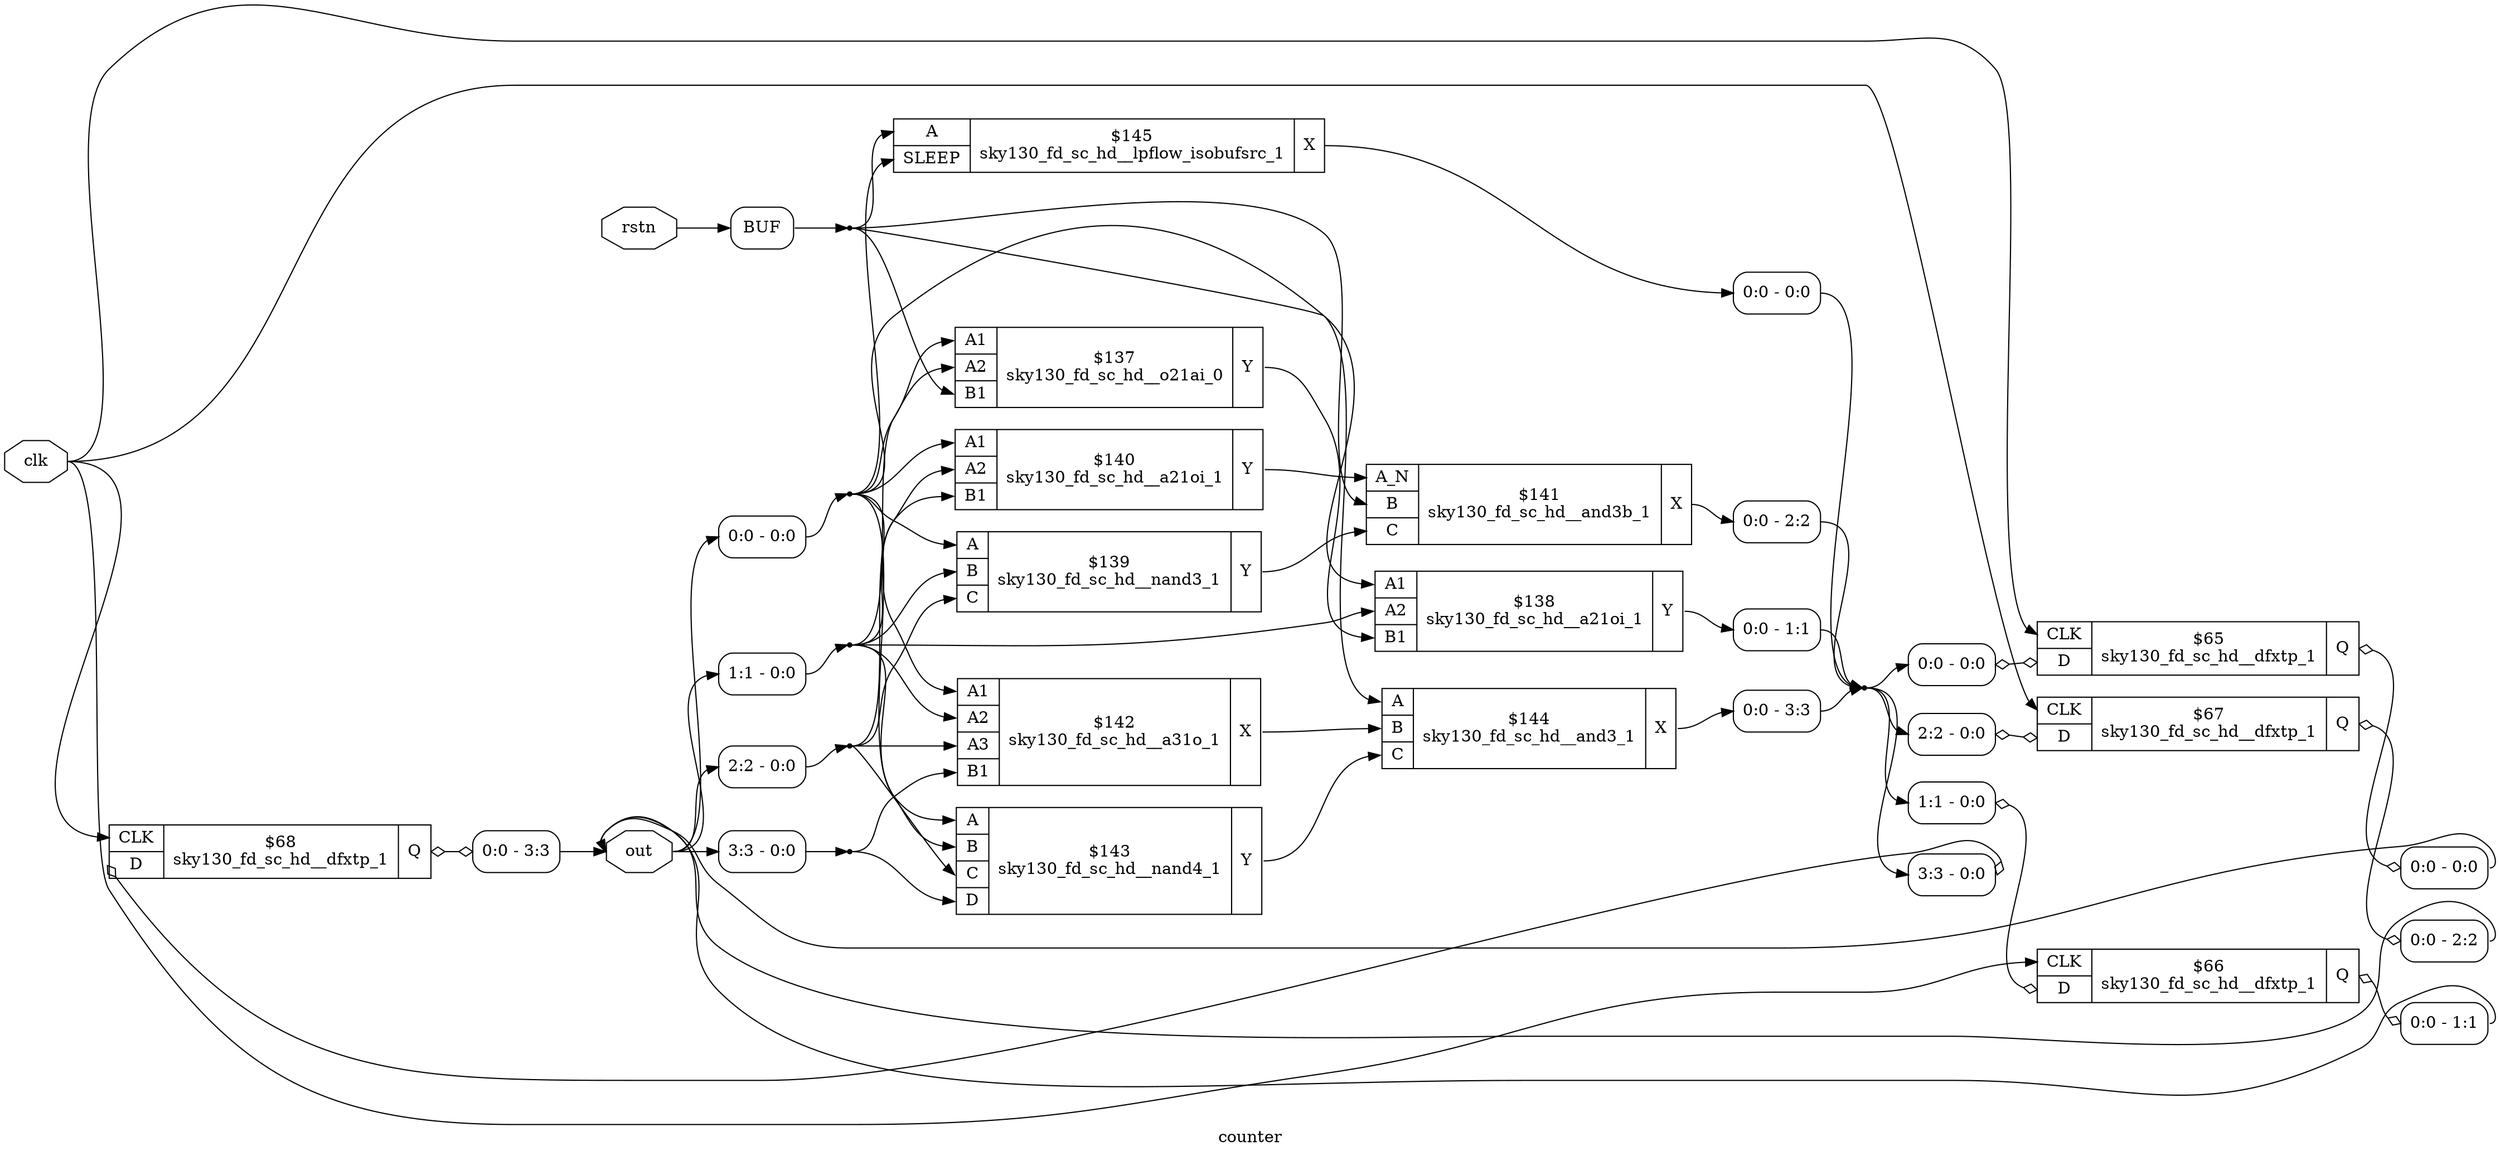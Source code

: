 digraph "counter" {
label="counter";
rankdir="LR";
remincross=true;
n24 [ shape=octagon, label="clk", color="black", fontcolor="black" ];
n25 [ shape=octagon, label="out", color="black", fontcolor="black" ];
n26 [ shape=octagon, label="rstn", color="black", fontcolor="black" ];
c31 [ shape=record, label="{{<p27> A1|<p28> A2|<p29> B1}|$137\nsky130_fd_sc_hd__o21ai_0|{<p30> Y}}" ];
c32 [ shape=record, label="{{<p27> A1|<p28> A2|<p29> B1}|$138\nsky130_fd_sc_hd__a21oi_1|{<p30> Y}}" ];
c36 [ shape=record, label="{{<p33> A|<p34> B|<p35> C}|$139\nsky130_fd_sc_hd__nand3_1|{<p30> Y}}" ];
c37 [ shape=record, label="{{<p27> A1|<p28> A2|<p29> B1}|$140\nsky130_fd_sc_hd__a21oi_1|{<p30> Y}}" ];
c40 [ shape=record, label="{{<p38> A_N|<p34> B|<p35> C}|$141\nsky130_fd_sc_hd__and3b_1|{<p39> X}}" ];
c42 [ shape=record, label="{{<p27> A1|<p28> A2|<p41> A3|<p29> B1}|$142\nsky130_fd_sc_hd__a31o_1|{<p39> X}}" ];
c44 [ shape=record, label="{{<p33> A|<p34> B|<p35> C|<p43> D}|$143\nsky130_fd_sc_hd__nand4_1|{<p30> Y}}" ];
c45 [ shape=record, label="{{<p33> A|<p34> B|<p35> C}|$144\nsky130_fd_sc_hd__and3_1|{<p39> X}}" ];
c47 [ shape=record, label="{{<p33> A|<p46> SLEEP}|$145\nsky130_fd_sc_hd__lpflow_isobufsrc_1|{<p39> X}}" ];
c50 [ shape=record, label="{{<p48> CLK|<p43> D}|$68\nsky130_fd_sc_hd__dfxtp_1|{<p49> Q}}" ];
x0 [ shape=record, style=rounded, label="<s0> 0:0 - 3:3 " ];
c50:p49:e -> x0:w [arrowhead=odiamond, arrowtail=odiamond, dir=both, color="black", label=""];
x1 [ shape=record, style=rounded, label="<s0> 3:3 - 0:0 " ];
x1:e -> c50:p43:w [arrowhead=odiamond, arrowtail=odiamond, dir=both, color="black", label=""];
c51 [ shape=record, label="{{<p48> CLK|<p43> D}|$65\nsky130_fd_sc_hd__dfxtp_1|{<p49> Q}}" ];
x2 [ shape=record, style=rounded, label="<s0> 0:0 - 0:0 " ];
c51:p49:e -> x2:w [arrowhead=odiamond, arrowtail=odiamond, dir=both, color="black", label=""];
x3 [ shape=record, style=rounded, label="<s0> 0:0 - 0:0 " ];
x3:e -> c51:p43:w [arrowhead=odiamond, arrowtail=odiamond, dir=both, color="black", label=""];
c52 [ shape=record, label="{{<p48> CLK|<p43> D}|$66\nsky130_fd_sc_hd__dfxtp_1|{<p49> Q}}" ];
x4 [ shape=record, style=rounded, label="<s0> 0:0 - 1:1 " ];
c52:p49:e -> x4:w [arrowhead=odiamond, arrowtail=odiamond, dir=both, color="black", label=""];
x5 [ shape=record, style=rounded, label="<s0> 1:1 - 0:0 " ];
x5:e -> c52:p43:w [arrowhead=odiamond, arrowtail=odiamond, dir=both, color="black", label=""];
c53 [ shape=record, label="{{<p48> CLK|<p43> D}|$67\nsky130_fd_sc_hd__dfxtp_1|{<p49> Q}}" ];
x6 [ shape=record, style=rounded, label="<s0> 0:0 - 2:2 " ];
c53:p49:e -> x6:w [arrowhead=odiamond, arrowtail=odiamond, dir=both, color="black", label=""];
x7 [ shape=record, style=rounded, label="<s0> 2:2 - 0:0 " ];
x7:e -> c53:p43:w [arrowhead=odiamond, arrowtail=odiamond, dir=both, color="black", label=""];
x8 [shape=box, style=rounded, label="BUF"];
x9 [ shape=record, style=rounded, label="<s0> 0:0 - 0:0 " ];
x10 [ shape=record, style=rounded, label="<s0> 1:1 - 0:0 " ];
x11 [ shape=record, style=rounded, label="<s0> 0:0 - 1:1 " ];
x12 [ shape=record, style=rounded, label="<s0> 2:2 - 0:0 " ];
x13 [ shape=record, style=rounded, label="<s0> 0:0 - 2:2 " ];
x14 [ shape=record, style=rounded, label="<s0> 3:3 - 0:0 " ];
x15 [ shape=record, style=rounded, label="<s0> 0:0 - 3:3 " ];
x16 [ shape=record, style=rounded, label="<s0> 0:0 - 0:0 " ];
c47:p39:e -> x16:w [color="black", label=""];
c31:p30:e -> c32:p29:w [color="black", label=""];
c36:p30:e -> c40:p35:w [color="black", label=""];
c37:p30:e -> c40:p38:w [color="black", label=""];
c42:p39:e -> c45:p34:w [color="black", label=""];
c44:p30:e -> c45:p35:w [color="black", label=""];
n16 [ shape=point ];
x11:s0:e -> n16:w [color="black", label=""];
x13:s0:e -> n16:w [color="black", label=""];
x15:s0:e -> n16:w [color="black", label=""];
x16:s0:e -> n16:w [color="black", label=""];
n16:e -> x1:s0:w [color="black", label=""];
n16:e -> x3:s0:w [color="black", label=""];
n16:e -> x5:s0:w [color="black", label=""];
n16:e -> x7:s0:w [color="black", label=""];
n2 [ shape=point ];
x8:e:e -> n2:w [color="black", label=""];
n2:e -> c31:p29:w [color="black", label=""];
n2:e -> c40:p34:w [color="black", label=""];
n2:e -> c45:p33:w [color="black", label=""];
n2:e -> c47:p33:w [color="black", label=""];
n24:e -> c50:p48:w [color="black", label=""];
n24:e -> c51:p48:w [color="black", label=""];
n24:e -> c52:p48:w [color="black", label=""];
n24:e -> c53:p48:w [color="black", label=""];
x0:s0:e -> n25:w [color="black", label=""];
x2:s0:e -> n25:w [color="black", label=""];
x4:s0:e -> n25:w [color="black", label=""];
x6:s0:e -> n25:w [color="black", label=""];
n25:e -> x10:s0:w [color="black", label=""];
n25:e -> x12:s0:w [color="black", label=""];
n25:e -> x14:s0:w [color="black", label=""];
n25:e -> x9:s0:w [color="black", label=""];
n26:e -> x8:w:w [color="black", label=""];
n3 [ shape=point ];
x9:e -> n3:w [color="black", label=""];
n3:e -> c31:p27:w [color="black", label=""];
n3:e -> c32:p27:w [color="black", label=""];
n3:e -> c36:p33:w [color="black", label=""];
n3:e -> c37:p27:w [color="black", label=""];
n3:e -> c42:p27:w [color="black", label=""];
n3:e -> c44:p33:w [color="black", label=""];
n3:e -> c47:p46:w [color="black", label=""];
n4 [ shape=point ];
x10:e -> n4:w [color="black", label=""];
n4:e -> c31:p28:w [color="black", label=""];
n4:e -> c32:p28:w [color="black", label=""];
n4:e -> c36:p34:w [color="black", label=""];
n4:e -> c37:p28:w [color="black", label=""];
n4:e -> c42:p28:w [color="black", label=""];
n4:e -> c44:p34:w [color="black", label=""];
n5 [ shape=point ];
x12:e -> n5:w [color="black", label=""];
n5:e -> c36:p35:w [color="black", label=""];
n5:e -> c37:p29:w [color="black", label=""];
n5:e -> c42:p41:w [color="black", label=""];
n5:e -> c44:p35:w [color="black", label=""];
n6 [ shape=point ];
x14:e -> n6:w [color="black", label=""];
n6:e -> c42:p29:w [color="black", label=""];
n6:e -> c44:p43:w [color="black", label=""];
c32:p30:e -> x11:w [color="black", label=""];
c40:p39:e -> x13:w [color="black", label=""];
c45:p39:e -> x15:w [color="black", label=""];
}
